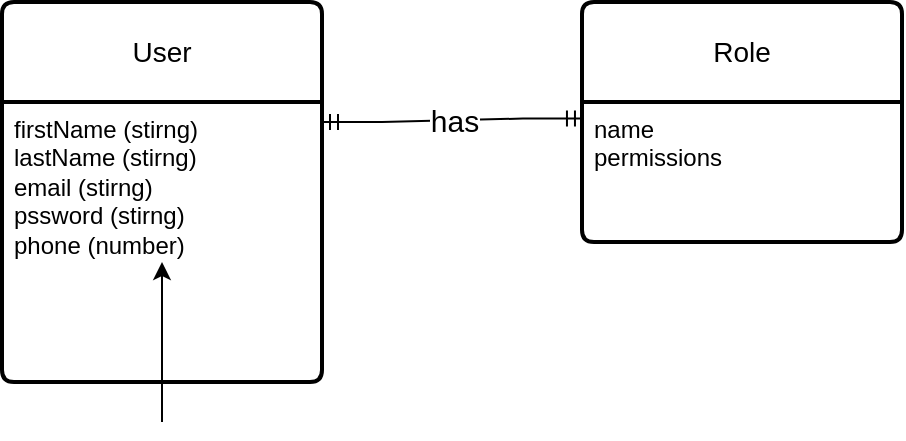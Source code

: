 <mxfile version="21.7.5" type="device">
  <diagram name="Page-1" id="St3zc6Zv3mStdvMamax9">
    <mxGraphModel dx="759" dy="683" grid="1" gridSize="10" guides="1" tooltips="1" connect="1" arrows="1" fold="1" page="1" pageScale="1" pageWidth="850" pageHeight="1100" math="0" shadow="0">
      <root>
        <mxCell id="0" />
        <mxCell id="1" parent="0" />
        <mxCell id="M3C56N0Iq8fC2eOdRkdG-1" value="User" style="swimlane;childLayout=stackLayout;horizontal=1;startSize=50;horizontalStack=0;rounded=1;fontSize=14;fontStyle=0;strokeWidth=2;resizeParent=0;resizeLast=1;shadow=0;dashed=0;align=center;arcSize=4;whiteSpace=wrap;html=1;" vertex="1" parent="1">
          <mxGeometry x="30" y="310" width="160" height="190" as="geometry" />
        </mxCell>
        <mxCell id="M3C56N0Iq8fC2eOdRkdG-2" value="firstName (stirng)&lt;br&gt;lastName (stirng)&lt;br&gt;email (stirng)&lt;br&gt;pssword (stirng)&lt;br&gt;phone (number)" style="align=left;strokeColor=none;fillColor=none;spacingLeft=4;fontSize=12;verticalAlign=top;resizable=0;rotatable=0;part=1;html=1;" vertex="1" parent="M3C56N0Iq8fC2eOdRkdG-1">
          <mxGeometry y="50" width="160" height="140" as="geometry" />
        </mxCell>
        <mxCell id="M3C56N0Iq8fC2eOdRkdG-3" value="Role" style="swimlane;childLayout=stackLayout;horizontal=1;startSize=50;horizontalStack=0;rounded=1;fontSize=14;fontStyle=0;strokeWidth=2;resizeParent=0;resizeLast=1;shadow=0;dashed=0;align=center;arcSize=4;whiteSpace=wrap;html=1;" vertex="1" parent="1">
          <mxGeometry x="320" y="310" width="160" height="120" as="geometry" />
        </mxCell>
        <mxCell id="M3C56N0Iq8fC2eOdRkdG-4" value="name&lt;br&gt;permissions" style="align=left;strokeColor=none;fillColor=none;spacingLeft=4;fontSize=12;verticalAlign=top;resizable=0;rotatable=0;part=1;html=1;" vertex="1" parent="M3C56N0Iq8fC2eOdRkdG-3">
          <mxGeometry y="50" width="160" height="70" as="geometry" />
        </mxCell>
        <mxCell id="M3C56N0Iq8fC2eOdRkdG-5" value="" style="edgeStyle=entityRelationEdgeStyle;fontSize=12;html=1;endArrow=ERmandOne;startArrow=ERmandOne;rounded=0;entryX=0.003;entryY=0.118;entryDx=0;entryDy=0;entryPerimeter=0;" edge="1" parent="1" target="M3C56N0Iq8fC2eOdRkdG-4">
          <mxGeometry width="100" height="100" relative="1" as="geometry">
            <mxPoint x="190" y="370" as="sourcePoint" />
            <mxPoint x="290" y="270" as="targetPoint" />
            <Array as="points">
              <mxPoint x="320" y="80" />
            </Array>
          </mxGeometry>
        </mxCell>
        <mxCell id="M3C56N0Iq8fC2eOdRkdG-6" value="&lt;p style=&quot;line-height: 150%;&quot;&gt;has&lt;/p&gt;" style="edgeLabel;html=1;align=center;verticalAlign=middle;resizable=0;points=[];" vertex="1" connectable="0" parent="M3C56N0Iq8fC2eOdRkdG-5">
          <mxGeometry x="-0.024" relative="1" as="geometry">
            <mxPoint as="offset" />
          </mxGeometry>
        </mxCell>
        <mxCell id="M3C56N0Iq8fC2eOdRkdG-7" value="Text" style="edgeLabel;html=1;align=center;verticalAlign=middle;resizable=0;points=[];" vertex="1" connectable="0" parent="M3C56N0Iq8fC2eOdRkdG-5">
          <mxGeometry x="-0.024" relative="1" as="geometry">
            <mxPoint as="offset" />
          </mxGeometry>
        </mxCell>
        <mxCell id="M3C56N0Iq8fC2eOdRkdG-8" value="&lt;font style=&quot;font-size: 15px;&quot;&gt;has&lt;/font&gt;" style="edgeLabel;html=1;align=center;verticalAlign=middle;resizable=0;points=[];" vertex="1" connectable="0" parent="M3C56N0Iq8fC2eOdRkdG-5">
          <mxGeometry x="0.007" relative="1" as="geometry">
            <mxPoint as="offset" />
          </mxGeometry>
        </mxCell>
        <mxCell id="M3C56N0Iq8fC2eOdRkdG-9" style="edgeStyle=orthogonalEdgeStyle;rounded=0;orthogonalLoop=1;jettySize=auto;html=1;" edge="1" parent="1" source="M3C56N0Iq8fC2eOdRkdG-2">
          <mxGeometry relative="1" as="geometry">
            <mxPoint x="110" y="440" as="targetPoint" />
          </mxGeometry>
        </mxCell>
      </root>
    </mxGraphModel>
  </diagram>
</mxfile>
